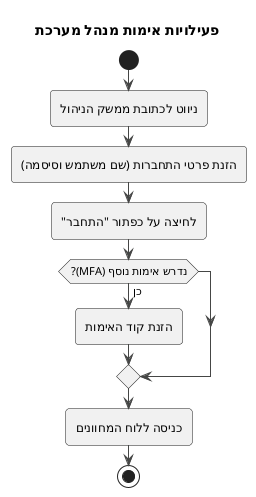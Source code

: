 @startuml
!theme vibrant

title פעילויות אימות מנהל מערכת

start
:ניווט לכתובת ממשק הניהול;
:הזנת פרטי התחברות (שם משתמש וסיסמה);
:לחיצה על כפתור "התחבר";

if (נדרש אימות נוסף (MFA)?) then (כן)
  :הזנת קוד האימות;
endif

:כניסה ללוח המחוונים;

stop

@enduml
